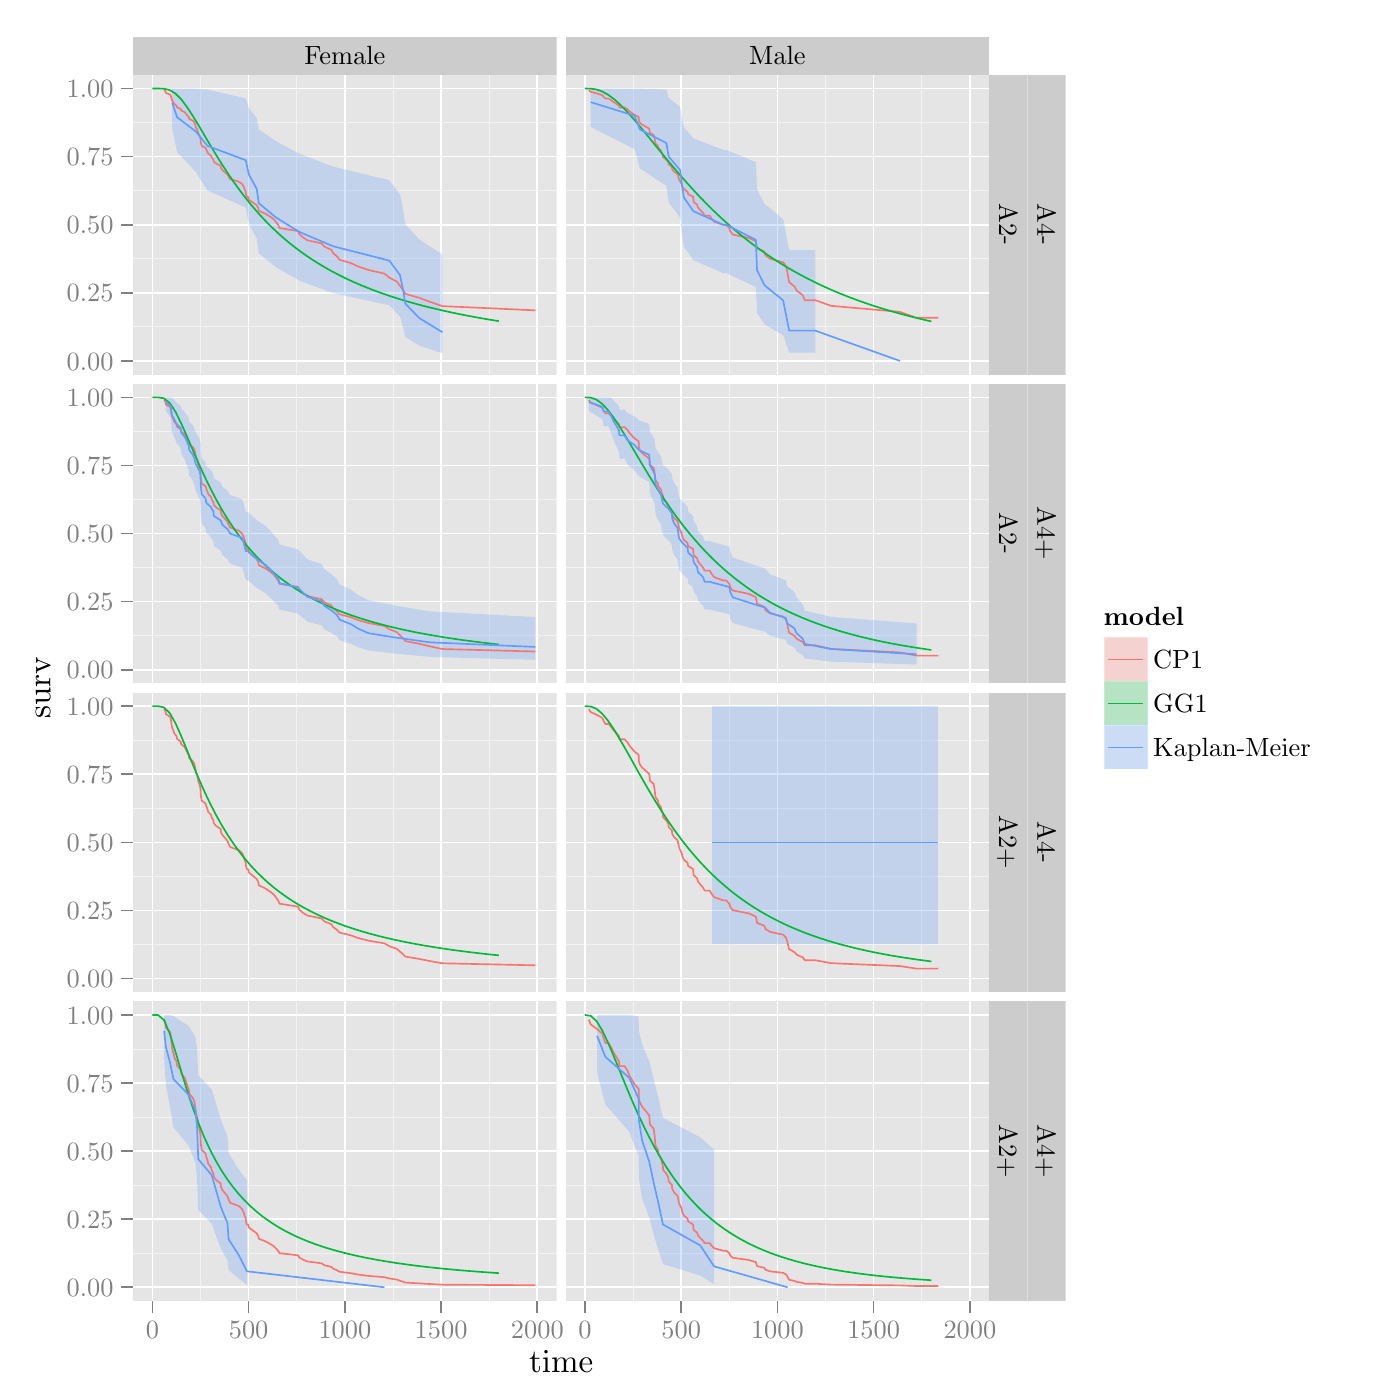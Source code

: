% Created by tikzDevice version 0.8.1 on 2015-01-31 17:59:39
% !TEX encoding = UTF-8 Unicode
\documentclass[11pt]{memoir}
\nonstopmode

\usepackage{tikz}

\usepackage[active,tightpage,psfixbb]{preview}

\PreviewEnvironment{pgfpicture}

\setlength\PreviewBorder{0pt}

\usepackage{amsmath}
\newcommand{\SweaveOpts}[1]{}  % do not interfere with LaTeX
\newcommand{\SweaveInput}[1]{} % because they are not real TeX commands
\newcommand{\Sexpr}[1]{}       % will only be parsed by R


\usepackage{geometry}
\usepackage{amsmath}
\usepackage{lscape}
\geometry{verbose,tmargin=2.5cm,bmargin=2.5cm,lmargin=2.5cm,rmargin=2.5cm}


\begin{document}

\begin{tikzpicture}[x=1pt,y=1pt]
\definecolor{fillColor}{RGB}{255,255,255}
\path[use as bounding box,fill=fillColor,fill opacity=0.00] (0,0) rectangle (505.89,505.89);
\begin{scope}
\path[clip] (  0.00,  0.00) rectangle (505.89,505.89);
\definecolor{drawColor}{RGB}{255,255,255}
\definecolor{fillColor}{RGB}{255,255,255}

\path[draw=drawColor,line width= 0.6pt,line join=round,line cap=round,fill=fillColor] (  0.00,  0.00) rectangle (505.89,505.89);
\end{scope}
\begin{scope}
\path[clip] ( 48.12,478.81) rectangle (201.11,492.64);
\definecolor{fillColor}{gray}{0.80}

\path[fill=fillColor] ( 48.12,478.81) rectangle (201.11,492.64);
\definecolor{drawColor}{RGB}{0,0,0}

\node[text=drawColor,anchor=base,inner sep=0pt, outer sep=0pt, scale=  0.87] at (124.62,482.43) {Female};
\end{scope}
\begin{scope}
\path[clip] (204.42,478.81) rectangle (357.41,492.64);
\definecolor{fillColor}{gray}{0.80}

\path[fill=fillColor] (204.42,478.81) rectangle (357.41,492.64);
\definecolor{drawColor}{RGB}{0,0,0}

\node[text=drawColor,anchor=base,inner sep=0pt, outer sep=0pt, scale=  0.87] at (280.92,482.43) {Male};
\end{scope}
\begin{scope}
\path[clip] ( 48.12,370.54) rectangle (201.11,478.81);
\definecolor{fillColor}{gray}{0.90}

\path[fill=fillColor] ( 48.12,370.54) rectangle (201.11,478.81);
\definecolor{drawColor}{gray}{0.95}

\path[draw=drawColor,line width= 0.3pt,line join=round] ( 48.12,387.76) --
	(201.11,387.76);

\path[draw=drawColor,line width= 0.3pt,line join=round] ( 48.12,412.37) --
	(201.11,412.37);

\path[draw=drawColor,line width= 0.3pt,line join=round] ( 48.12,436.98) --
	(201.11,436.98);

\path[draw=drawColor,line width= 0.3pt,line join=round] ( 48.12,461.58) --
	(201.11,461.58);

\path[draw=drawColor,line width= 0.3pt,line join=round] ( 72.46,370.54) --
	( 72.46,478.81);

\path[draw=drawColor,line width= 0.3pt,line join=round] (107.23,370.54) --
	(107.23,478.81);

\path[draw=drawColor,line width= 0.3pt,line join=round] (142.00,370.54) --
	(142.00,478.81);

\path[draw=drawColor,line width= 0.3pt,line join=round] (176.77,370.54) --
	(176.77,478.81);
\definecolor{drawColor}{RGB}{255,255,255}

\path[draw=drawColor,line width= 0.6pt,line join=round] ( 48.12,375.46) --
	(201.11,375.46);

\path[draw=drawColor,line width= 0.6pt,line join=round] ( 48.12,400.07) --
	(201.11,400.07);

\path[draw=drawColor,line width= 0.6pt,line join=round] ( 48.12,424.67) --
	(201.11,424.67);

\path[draw=drawColor,line width= 0.6pt,line join=round] ( 48.12,449.28) --
	(201.11,449.28);

\path[draw=drawColor,line width= 0.6pt,line join=round] ( 48.12,473.89) --
	(201.11,473.89);

\path[draw=drawColor,line width= 0.6pt,line join=round] ( 55.08,370.54) --
	( 55.08,478.81);

\path[draw=drawColor,line width= 0.6pt,line join=round] ( 89.85,370.54) --
	( 89.85,478.81);

\path[draw=drawColor,line width= 0.6pt,line join=round] (124.62,370.54) --
	(124.62,478.81);

\path[draw=drawColor,line width= 0.6pt,line join=round] (159.39,370.54) --
	(159.39,478.81);

\path[draw=drawColor,line width= 0.6pt,line join=round] (194.16,370.54) --
	(194.16,478.81);
\definecolor{fillColor}{RGB}{97,156,255}

\path[fill=fillColor,fill opacity=0.25] ( 62.24,459.33) --
	( 63.98,450.94) --
	( 70.79,443.68) --
	( 74.97,437.07) --
	( 88.80,430.90) --
	( 89.92,425.08) --
	( 92.77,419.56) --
	( 93.53,414.30) --
	( 99.79,409.28) --
	(108.14,404.49) --
	(120.38,399.92) --
	(140.68,395.59) --
	(144.51,391.50) --
	(145.62,387.67) --
	(146.45,384.14) --
	(151.46,380.96) --
	(159.87,378.25) --
	(159.87,413.90) --
	(151.46,419.36) --
	(146.45,424.96) --
	(145.62,430.43) --
	(144.51,435.71) --
	(140.68,440.79) --
	(120.38,445.68) --
	(108.14,450.35) --
	( 99.79,454.82) --
	( 93.53,459.08) --
	( 92.77,463.10) --
	( 89.92,466.87) --
	( 88.80,470.34) --
	( 74.97,473.48) --
	( 70.79,473.89) --
	( 63.98,473.89) --
	( 62.24,473.89) --
	cycle;
\definecolor{drawColor}{RGB}{248,118,109}

\path[draw=drawColor,line width= 0.6pt,line join=round] ( 59.32,473.35) --
	( 59.81,472.82) --
	( 59.94,472.28) --
	( 61.47,471.72) --
	( 61.75,471.15) --
	( 62.03,470.01) --
	( 62.24,469.44) --
	( 62.66,468.87) --
	( 63.00,468.28) --
	( 63.77,467.70) --
	( 63.98,467.11) --
	( 65.30,466.53) --
	( 65.51,465.94) --
	( 66.76,465.35) --
	( 68.22,463.54) --
	( 68.36,462.93) --
	( 69.61,462.32) --
	( 70.24,461.70) --
	( 70.65,460.45) --
	( 70.79,459.81) --
	( 71.21,459.18) --
	( 71.63,457.88) --
	( 72.25,456.55) --
	( 72.46,455.87) --
	( 72.53,454.51) --
	( 72.88,453.14) --
	( 74.27,452.45) --
	( 74.55,451.75) --
	( 74.97,451.05) --
	( 75.24,450.36) --
	( 76.22,449.65) --
	( 76.50,448.94) --
	( 77.12,448.22) --
	( 77.26,447.48) --
	( 78.16,446.74) --
	( 79.76,445.99) --
	( 79.83,445.22) --
	( 80.32,444.44) --
	( 82.20,442.84) --
	( 82.61,442.00) --
	( 83.17,441.13) --
	( 86.30,440.25) --
	( 87.55,439.35) --
	( 88.04,438.43) --
	( 88.39,437.50) --
	( 88.80,436.57) --
	( 88.87,435.64) --
	( 89.22,434.71) --
	( 89.71,434.71) --
	( 89.92,433.71) --
	( 91.38,432.72) --
	( 92.77,431.71) --
	( 93.32,430.70) --
	( 93.53,429.69) --
	( 95.90,428.67) --
	( 97.57,427.65) --
	( 98.96,426.62) --
	( 99.79,425.57) --
	(100.56,424.53) --
	(100.97,423.47) --
	(107.72,422.40) --
	(108.14,421.30) --
	(109.39,420.19) --
	(110.99,419.08) --
	(116.20,417.95) --
	(117.18,416.78) --
	(119.75,415.61) --
	(120.38,414.43) --
	(121.77,413.24) --
	(122.67,412.04) --
	(126.77,410.82) --
	(129.42,409.59) --
	(133.17,408.32) --
	(138.94,407.01) --
	(140.68,405.56) --
	(143.46,404.11) --
	(144.51,402.64) --
	(145.62,401.18) --
	(146.45,399.72) --
	(151.46,398.27) --
	(155.42,396.80) --
	(159.87,395.27) --
	(193.46,393.75);
\definecolor{drawColor}{RGB}{0,186,56}

\path[draw=drawColor,line width= 0.6pt,line join=round] ( 55.08,473.89) --
	( 57.16,473.89) --
	( 59.25,473.83) --
	( 61.34,473.34) --
	( 63.42,472.06) --
	( 65.51,469.95) --
	( 67.59,467.19) --
	( 69.68,463.99) --
	( 71.77,460.56) --
	( 73.85,457.02) --
	( 75.94,453.49) --
	( 78.03,450.02) --
	( 80.11,446.67) --
	( 82.20,443.45) --
	( 84.28,440.38) --
	( 86.37,437.47) --
	( 88.46,434.72) --
	( 90.54,432.12) --
	( 92.63,429.66) --
	( 94.71,427.35) --
	( 96.80,425.17) --
	( 98.89,423.11) --
	(100.97,421.18) --
	(103.06,419.35) --
	(105.15,417.63) --
	(107.23,416.01) --
	(109.32,414.47) --
	(111.40,413.02) --
	(113.49,411.65) --
	(115.58,410.35) --
	(117.66,409.12) --
	(119.75,407.95) --
	(121.84,406.84) --
	(123.92,405.79) --
	(126.01,404.79) --
	(128.09,403.84) --
	(130.18,402.94) --
	(132.27,402.08) --
	(134.35,401.26) --
	(136.44,400.47) --
	(138.53,399.73) --
	(140.61,399.01) --
	(142.70,398.33) --
	(144.78,397.68) --
	(146.87,397.05) --
	(148.96,396.45) --
	(151.04,395.88) --
	(153.13,395.33) --
	(155.21,394.80) --
	(157.30,394.29) --
	(159.39,393.81) --
	(161.47,393.34) --
	(163.56,392.89) --
	(165.65,392.46) --
	(167.73,392.04) --
	(169.82,391.64) --
	(171.90,391.25) --
	(173.99,390.88) --
	(176.08,390.52) --
	(178.16,390.18) --
	(180.25,389.84);
\definecolor{drawColor}{RGB}{97,156,255}

\path[draw=drawColor,line width= 0.6pt,line join=round] ( 62.24,468.71) --
	( 63.98,463.53) --
	( 70.79,458.35) --
	( 74.97,453.17) --
	( 88.80,447.99) --
	( 89.92,442.81) --
	( 92.77,437.63) --
	( 93.53,432.44) --
	( 99.79,427.26) --
	(108.14,422.08) --
	(120.38,416.90) --
	(140.68,411.72) --
	(144.51,406.54) --
	(145.62,401.36) --
	(146.45,396.18) --
	(151.46,391.00) --
	(159.87,385.82);
\end{scope}
\begin{scope}
\path[clip] ( 48.12,258.96) rectangle (201.11,367.23);
\definecolor{fillColor}{gray}{0.90}

\path[fill=fillColor] ( 48.12,258.96) rectangle (201.11,367.23);
\definecolor{drawColor}{gray}{0.95}

\path[draw=drawColor,line width= 0.3pt,line join=round] ( 48.12,276.18) --
	(201.11,276.18);

\path[draw=drawColor,line width= 0.3pt,line join=round] ( 48.12,300.79) --
	(201.11,300.79);

\path[draw=drawColor,line width= 0.3pt,line join=round] ( 48.12,325.40) --
	(201.11,325.40);

\path[draw=drawColor,line width= 0.3pt,line join=round] ( 48.12,350.00) --
	(201.11,350.00);

\path[draw=drawColor,line width= 0.3pt,line join=round] ( 72.46,258.96) --
	( 72.46,367.23);

\path[draw=drawColor,line width= 0.3pt,line join=round] (107.23,258.96) --
	(107.23,367.23);

\path[draw=drawColor,line width= 0.3pt,line join=round] (142.00,258.96) --
	(142.00,367.23);

\path[draw=drawColor,line width= 0.3pt,line join=round] (176.77,258.96) --
	(176.77,367.23);
\definecolor{drawColor}{RGB}{255,255,255}

\path[draw=drawColor,line width= 0.6pt,line join=round] ( 48.12,263.88) --
	(201.11,263.88);

\path[draw=drawColor,line width= 0.6pt,line join=round] ( 48.12,288.49) --
	(201.11,288.49);

\path[draw=drawColor,line width= 0.6pt,line join=round] ( 48.12,313.09) --
	(201.11,313.09);

\path[draw=drawColor,line width= 0.6pt,line join=round] ( 48.12,337.70) --
	(201.11,337.70);

\path[draw=drawColor,line width= 0.6pt,line join=round] ( 48.12,362.31) --
	(201.11,362.31);

\path[draw=drawColor,line width= 0.6pt,line join=round] ( 55.08,258.96) --
	( 55.08,367.23);

\path[draw=drawColor,line width= 0.6pt,line join=round] ( 89.85,258.96) --
	( 89.85,367.23);

\path[draw=drawColor,line width= 0.6pt,line join=round] (124.62,258.96) --
	(124.62,367.23);

\path[draw=drawColor,line width= 0.6pt,line join=round] (159.39,258.96) --
	(159.39,367.23);

\path[draw=drawColor,line width= 0.6pt,line join=round] (194.16,258.96) --
	(194.16,367.23);
\definecolor{fillColor}{RGB}{97,156,255}

\path[fill=fillColor,fill opacity=0.25] ( 59.81,357.68) --
	( 61.75,354.90) --
	( 62.03,350.13) --
	( 63.00,347.94) --
	( 63.77,345.83) --
	( 65.30,343.77) --
	( 65.51,341.77) --
	( 66.76,339.82) --
	( 68.22,336.00) --
	( 68.36,334.14) --
	( 69.61,332.31) --
	( 70.24,330.50) --
	( 70.65,328.71) --
	( 72.25,325.18) --
	( 72.46,323.45) --
	( 72.53,320.03) --
	( 72.88,316.68) --
	( 74.27,315.02) --
	( 74.55,313.38) --
	( 76.22,311.75) --
	( 77.12,310.13) --
	( 77.26,308.53) --
	( 79.76,306.94) --
	( 80.32,305.37) --
	( 82.20,303.80) --
	( 83.17,302.25) --
	( 87.55,300.71) --
	( 88.04,299.18) --
	( 88.39,297.67) --
	( 88.87,296.17) --
	( 89.71,296.17) --
	( 91.38,294.61) --
	( 93.32,293.06) --
	( 95.90,291.54) --
	( 97.57,290.02) --
	( 98.96,288.53) --
	(100.56,287.04) --
	(100.97,285.58) --
	(107.72,284.13) --
	(109.39,282.70) --
	(110.99,281.29) --
	(116.20,279.90) --
	(117.18,278.52) --
	(119.75,277.17) --
	(121.77,275.85) --
	(122.67,274.55) --
	(126.77,273.27) --
	(129.42,272.03) --
	(133.17,270.82) --
	(143.46,269.65) --
	(155.42,268.52) --
	(193.46,267.45) --
	(193.46,282.92) --
	(155.42,284.96) --
	(143.46,286.98) --
	(133.17,288.95) --
	(129.42,290.90) --
	(126.77,292.82) --
	(122.67,294.72) --
	(121.77,296.58) --
	(119.75,298.43) --
	(117.18,300.26) --
	(116.20,302.06) --
	(110.99,303.85) --
	(109.39,305.61) --
	(107.72,307.36) --
	(100.97,309.10) --
	(100.56,310.81) --
	( 98.96,312.51) --
	( 97.57,314.20) --
	( 95.90,315.87) --
	( 93.32,317.52) --
	( 91.38,319.16) --
	( 89.71,320.79) --
	( 88.87,320.79) --
	( 88.39,322.36) --
	( 88.04,323.92) --
	( 87.55,325.47) --
	( 83.17,327.00) --
	( 82.20,328.53) --
	( 80.32,330.04) --
	( 79.76,331.54) --
	( 77.26,333.02) --
	( 77.12,334.49) --
	( 76.22,335.95) --
	( 74.55,337.40) --
	( 74.27,338.84) --
	( 72.88,340.26) --
	( 72.53,343.05) --
	( 72.46,345.79) --
	( 72.25,347.13) --
	( 70.65,349.76) --
	( 70.24,351.05) --
	( 69.61,352.31) --
	( 68.36,353.55) --
	( 68.22,354.77) --
	( 66.76,357.11) --
	( 65.51,358.23) --
	( 65.30,359.30) --
	( 63.77,360.33) --
	( 63.00,361.29) --
	( 62.03,362.18) --
	( 61.75,362.31) --
	( 59.81,362.31) --
	cycle;
\definecolor{drawColor}{RGB}{248,118,109}

\path[draw=drawColor,line width= 0.6pt,line join=round] ( 59.32,361.45) --
	( 59.81,360.59) --
	( 59.94,359.73) --
	( 61.47,358.84) --
	( 61.75,357.95) --
	( 62.03,356.15) --
	( 62.24,355.25) --
	( 62.66,354.36) --
	( 63.00,353.46) --
	( 63.77,352.55) --
	( 63.98,351.65) --
	( 65.30,350.75) --
	( 65.51,349.85) --
	( 66.76,348.95) --
	( 68.22,346.22) --
	( 68.36,345.30) --
	( 69.61,344.38) --
	( 70.24,343.46) --
	( 70.65,341.61) --
	( 70.79,340.68) --
	( 71.21,339.75) --
	( 71.63,337.87) --
	( 72.25,335.96) --
	( 72.46,335.00) --
	( 72.53,333.08) --
	( 72.88,331.16) --
	( 74.27,330.19) --
	( 74.55,329.23) --
	( 74.97,328.27) --
	( 75.24,327.32) --
	( 76.22,326.36) --
	( 76.50,325.41) --
	( 77.12,324.43) --
	( 77.26,323.45) --
	( 78.16,322.47) --
	( 79.76,321.48) --
	( 79.83,320.48) --
	( 80.32,319.47) --
	( 82.20,317.40) --
	( 82.61,316.33) --
	( 83.17,315.24) --
	( 86.30,314.13) --
	( 87.55,313.01) --
	( 88.04,311.88) --
	( 88.39,310.76) --
	( 88.80,309.63) --
	( 88.87,308.52) --
	( 89.22,307.40) --
	( 89.71,307.40) --
	( 89.92,306.24) --
	( 91.38,305.08) --
	( 92.77,303.92) --
	( 93.32,302.77) --
	( 93.53,301.63) --
	( 95.90,300.50) --
	( 97.57,299.37) --
	( 98.96,298.25) --
	( 99.79,297.13) --
	(100.56,296.03) --
	(100.97,294.92) --
	(107.72,293.81) --
	(108.14,292.69) --
	(109.39,291.59) --
	(110.99,290.49) --
	(116.20,289.38) --
	(117.18,288.27) --
	(119.75,287.17) --
	(120.38,286.07) --
	(121.77,285.00) --
	(122.67,283.93) --
	(126.77,282.87) --
	(129.42,281.81) --
	(133.17,280.75) --
	(138.94,279.68) --
	(140.68,278.53) --
	(143.46,277.42) --
	(144.51,276.32) --
	(145.62,275.26) --
	(146.45,274.24) --
	(151.46,273.26) --
	(155.42,272.31) --
	(159.87,271.36) --
	(193.46,270.46);
\definecolor{drawColor}{RGB}{0,186,56}

\path[draw=drawColor,line width= 0.6pt,line join=round] ( 55.08,362.31) --
	( 57.16,362.30) --
	( 59.25,361.95) --
	( 61.34,360.26) --
	( 63.42,357.06) --
	( 65.51,352.84) --
	( 67.59,348.11) --
	( 69.68,343.24) --
	( 71.77,338.46) --
	( 73.85,333.88) --
	( 75.94,329.57) --
	( 78.03,325.56) --
	( 80.11,321.84) --
	( 82.20,318.40) --
	( 84.28,315.23) --
	( 86.37,312.31) --
	( 88.46,309.62) --
	( 90.54,307.14) --
	( 92.63,304.84) --
	( 94.71,302.72) --
	( 96.80,300.76) --
	( 98.89,298.95) --
	(100.97,297.26) --
	(103.06,295.69) --
	(105.15,294.23) --
	(107.23,292.87) --
	(109.32,291.60) --
	(111.40,290.41) --
	(113.49,289.29) --
	(115.58,288.25) --
	(117.66,287.27) --
	(119.75,286.35) --
	(121.84,285.48) --
	(123.92,284.67) --
	(126.01,283.89) --
	(128.09,283.17) --
	(130.18,282.48) --
	(132.27,281.83) --
	(134.35,281.21) --
	(136.44,280.63) --
	(138.53,280.07) --
	(140.61,279.54) --
	(142.70,279.04) --
	(144.78,278.56) --
	(146.87,278.11) --
	(148.96,277.67) --
	(151.04,277.26) --
	(153.13,276.86) --
	(155.21,276.49) --
	(157.30,276.13) --
	(159.39,275.78) --
	(161.47,275.45) --
	(163.56,275.13) --
	(165.65,274.83) --
	(167.73,274.54) --
	(169.82,274.26) --
	(171.90,273.99) --
	(173.99,273.73) --
	(176.08,273.48) --
	(178.16,273.24) --
	(180.25,273.01);
\definecolor{drawColor}{RGB}{97,156,255}

\path[draw=drawColor,line width= 0.6pt,line join=round] ( 59.81,360.72) --
	( 61.75,359.13) --
	( 62.03,355.96) --
	( 63.00,354.37) --
	( 63.77,352.78) --
	( 65.30,351.19) --
	( 65.51,349.61) --
	( 66.76,348.02) --
	( 68.22,344.84) --
	( 68.36,343.26) --
	( 69.61,341.67) --
	( 70.24,340.08) --
	( 70.65,338.49) --
	( 72.25,335.32) --
	( 72.46,333.73) --
	( 72.53,330.56) --
	( 72.88,327.38) --
	( 74.27,325.79) --
	( 74.55,324.21) --
	( 76.22,322.62) --
	( 77.12,321.03) --
	( 77.26,319.44) --
	( 79.76,317.86) --
	( 80.32,316.27) --
	( 82.20,314.68) --
	( 83.17,313.09) --
	( 87.55,311.51) --
	( 88.04,309.92) --
	( 88.39,308.33) --
	( 88.87,306.74) --
	( 89.71,306.74) --
	( 91.38,305.09) --
	( 93.32,303.45) --
	( 95.90,301.80) --
	( 97.57,300.15) --
	( 98.96,298.50) --
	(100.56,296.85) --
	(100.97,295.20) --
	(107.72,293.55) --
	(109.39,291.91) --
	(110.99,290.26) --
	(116.20,288.61) --
	(117.18,286.96) --
	(119.75,285.31) --
	(121.77,283.66) --
	(122.67,282.01) --
	(126.77,280.37) --
	(129.42,278.72) --
	(133.17,277.07) --
	(143.46,275.42) --
	(155.42,273.77) --
	(193.46,272.12);
\end{scope}
\begin{scope}
\path[clip] ( 48.12,147.38) rectangle (201.11,255.65);
\definecolor{fillColor}{gray}{0.90}

\path[fill=fillColor] ( 48.12,147.38) rectangle (201.11,255.65);
\definecolor{drawColor}{gray}{0.95}

\path[draw=drawColor,line width= 0.3pt,line join=round] ( 48.12,164.60) --
	(201.11,164.60);

\path[draw=drawColor,line width= 0.3pt,line join=round] ( 48.12,189.21) --
	(201.11,189.21);

\path[draw=drawColor,line width= 0.3pt,line join=round] ( 48.12,213.82) --
	(201.11,213.82);

\path[draw=drawColor,line width= 0.3pt,line join=round] ( 48.12,238.42) --
	(201.11,238.42);

\path[draw=drawColor,line width= 0.3pt,line join=round] ( 72.46,147.38) --
	( 72.46,255.65);

\path[draw=drawColor,line width= 0.3pt,line join=round] (107.23,147.38) --
	(107.23,255.65);

\path[draw=drawColor,line width= 0.3pt,line join=round] (142.00,147.38) --
	(142.00,255.65);

\path[draw=drawColor,line width= 0.3pt,line join=round] (176.77,147.38) --
	(176.77,255.65);
\definecolor{drawColor}{RGB}{255,255,255}

\path[draw=drawColor,line width= 0.6pt,line join=round] ( 48.12,152.30) --
	(201.11,152.30);

\path[draw=drawColor,line width= 0.6pt,line join=round] ( 48.12,176.91) --
	(201.11,176.91);

\path[draw=drawColor,line width= 0.6pt,line join=round] ( 48.12,201.51) --
	(201.11,201.51);

\path[draw=drawColor,line width= 0.6pt,line join=round] ( 48.12,226.12) --
	(201.11,226.12);

\path[draw=drawColor,line width= 0.6pt,line join=round] ( 48.12,250.73) --
	(201.11,250.73);

\path[draw=drawColor,line width= 0.6pt,line join=round] ( 55.08,147.38) --
	( 55.08,255.65);

\path[draw=drawColor,line width= 0.6pt,line join=round] ( 89.85,147.38) --
	( 89.85,255.65);

\path[draw=drawColor,line width= 0.6pt,line join=round] (124.62,147.38) --
	(124.62,255.65);

\path[draw=drawColor,line width= 0.6pt,line join=round] (159.39,147.38) --
	(159.39,255.65);

\path[draw=drawColor,line width= 0.6pt,line join=round] (194.16,147.38) --
	(194.16,255.65);
\definecolor{drawColor}{RGB}{248,118,109}

\path[draw=drawColor,line width= 0.6pt,line join=round] ( 59.32,249.77) --
	( 59.81,248.81) --
	( 59.94,247.84) --
	( 61.47,246.86) --
	( 61.75,245.86) --
	( 62.03,243.86) --
	( 62.24,242.87) --
	( 62.66,241.87) --
	( 63.00,240.87) --
	( 63.77,239.88) --
	( 63.98,238.88) --
	( 65.30,237.88) --
	( 65.51,236.89) --
	( 66.76,235.90) --
	( 68.22,232.90) --
	( 68.36,231.90) --
	( 69.61,230.89) --
	( 70.24,229.89) --
	( 70.65,227.87) --
	( 70.79,226.86) --
	( 71.21,225.86) --
	( 71.63,223.82) --
	( 72.25,221.75) --
	( 72.46,220.72) --
	( 72.53,218.65) --
	( 72.88,216.59) --
	( 74.27,215.57) --
	( 74.55,214.54) --
	( 74.97,213.52) --
	( 75.24,212.50) --
	( 76.22,211.49) --
	( 76.50,210.48) --
	( 77.12,209.45) --
	( 77.26,208.41) --
	( 78.16,207.38) --
	( 79.76,206.33) --
	( 79.83,205.29) --
	( 80.32,204.23) --
	( 82.20,202.07) --
	( 82.61,200.96) --
	( 83.17,199.82) --
	( 86.30,198.68) --
	( 87.55,197.53) --
	( 88.04,196.37) --
	( 88.39,195.21) --
	( 88.80,194.06) --
	( 88.87,192.92) --
	( 89.22,191.79) --
	( 89.71,191.79) --
	( 89.92,190.61) --
	( 91.38,189.43) --
	( 92.77,188.27) --
	( 93.32,187.12) --
	( 93.53,185.98) --
	( 95.90,184.85) --
	( 97.57,183.73) --
	( 98.96,182.62) --
	( 99.79,181.52) --
	(100.56,180.43) --
	(100.97,179.35) --
	(107.72,178.27) --
	(108.14,177.19) --
	(109.39,176.12) --
	(110.99,175.07) --
	(116.20,174.01) --
	(117.18,172.95) --
	(119.75,171.91) --
	(120.38,170.88) --
	(121.77,169.88) --
	(122.67,168.89) --
	(126.77,167.91) --
	(129.42,166.94) --
	(133.17,165.97) --
	(138.94,165.01) --
	(140.68,163.98) --
	(143.46,162.99) --
	(144.51,162.02) --
	(145.62,161.10) --
	(146.45,160.22) --
	(151.46,159.39) --
	(155.42,158.59) --
	(159.87,157.80) --
	(193.46,157.07);
\definecolor{drawColor}{RGB}{0,186,56}

\path[draw=drawColor,line width= 0.6pt,line join=round] ( 55.08,250.73) --
	( 57.16,250.72) --
	( 59.25,250.25) --
	( 61.34,248.20) --
	( 63.42,244.53) --
	( 65.51,239.86) --
	( 67.59,234.76) --
	( 69.68,229.61) --
	( 71.77,224.62) --
	( 73.85,219.91) --
	( 75.94,215.52) --
	( 78.03,211.46) --
	( 80.11,207.72) --
	( 82.20,204.30) --
	( 84.28,201.15) --
	( 86.37,198.27) --
	( 88.46,195.62) --
	( 90.54,193.19) --
	( 92.63,190.95) --
	( 94.71,188.89) --
	( 96.80,186.99) --
	( 98.89,185.23) --
	(100.97,183.61) --
	(103.06,182.10) --
	(105.15,180.69) --
	(107.23,179.39) --
	(109.32,178.17) --
	(111.40,177.04) --
	(113.49,175.98) --
	(115.58,174.98) --
	(117.66,174.05) --
	(119.75,173.18) --
	(121.84,172.36) --
	(123.92,171.58) --
	(126.01,170.85) --
	(128.09,170.17) --
	(130.18,169.52) --
	(132.27,168.90) --
	(134.35,168.32) --
	(136.44,167.77) --
	(138.53,167.25) --
	(140.61,166.76) --
	(142.70,166.28) --
	(144.78,165.84) --
	(146.87,165.41) --
	(148.96,165.00) --
	(151.04,164.62) --
	(153.13,164.25) --
	(155.21,163.90) --
	(157.30,163.56) --
	(159.39,163.24) --
	(161.47,162.93) --
	(163.56,162.63) --
	(165.65,162.35) --
	(167.73,162.08) --
	(169.82,161.82) --
	(171.90,161.57) --
	(173.99,161.33) --
	(176.08,161.10) --
	(178.16,160.88) --
	(180.25,160.67);
\end{scope}
\begin{scope}
\path[clip] ( 48.12, 35.80) rectangle (201.11,144.07);
\definecolor{fillColor}{gray}{0.90}

\path[fill=fillColor] ( 48.12, 35.80) rectangle (201.11,144.07);
\definecolor{drawColor}{gray}{0.95}

\path[draw=drawColor,line width= 0.3pt,line join=round] ( 48.12, 53.02) --
	(201.11, 53.02);

\path[draw=drawColor,line width= 0.3pt,line join=round] ( 48.12, 77.63) --
	(201.11, 77.63);

\path[draw=drawColor,line width= 0.3pt,line join=round] ( 48.12,102.23) --
	(201.11,102.23);

\path[draw=drawColor,line width= 0.3pt,line join=round] ( 48.12,126.84) --
	(201.11,126.84);

\path[draw=drawColor,line width= 0.3pt,line join=round] ( 72.46, 35.80) --
	( 72.46,144.07);

\path[draw=drawColor,line width= 0.3pt,line join=round] (107.23, 35.80) --
	(107.23,144.07);

\path[draw=drawColor,line width= 0.3pt,line join=round] (142.00, 35.80) --
	(142.00,144.07);

\path[draw=drawColor,line width= 0.3pt,line join=round] (176.77, 35.80) --
	(176.77,144.07);
\definecolor{drawColor}{RGB}{255,255,255}

\path[draw=drawColor,line width= 0.6pt,line join=round] ( 48.12, 40.72) --
	(201.11, 40.72);

\path[draw=drawColor,line width= 0.6pt,line join=round] ( 48.12, 65.32) --
	(201.11, 65.32);

\path[draw=drawColor,line width= 0.6pt,line join=round] ( 48.12, 89.93) --
	(201.11, 89.93);

\path[draw=drawColor,line width= 0.6pt,line join=round] ( 48.12,114.54) --
	(201.11,114.54);

\path[draw=drawColor,line width= 0.6pt,line join=round] ( 48.12,139.14) --
	(201.11,139.14);

\path[draw=drawColor,line width= 0.6pt,line join=round] ( 55.08, 35.80) --
	( 55.08,144.07);

\path[draw=drawColor,line width= 0.6pt,line join=round] ( 89.85, 35.80) --
	( 89.85,144.07);

\path[draw=drawColor,line width= 0.6pt,line join=round] (124.62, 35.80) --
	(124.62,144.07);

\path[draw=drawColor,line width= 0.6pt,line join=round] (159.39, 35.80) --
	(159.39,144.07);

\path[draw=drawColor,line width= 0.6pt,line join=round] (194.16, 35.80) --
	(194.16,144.07);
\definecolor{fillColor}{RGB}{97,156,255}

\path[fill=fillColor,fill opacity=0.25] ( 59.32,122.97) --
	( 59.94,113.73) --
	( 61.47,105.76) --
	( 62.66, 98.54) --
	( 68.22, 91.84) --
	( 70.65, 85.55) --
	( 71.21, 79.62) --
	( 71.63, 68.69) --
	( 76.50, 63.68) --
	( 78.16, 58.97) --
	( 79.83, 54.58) --
	( 82.20, 50.55) --
	( 82.61, 46.94) --
	( 86.30, 43.87) --
	( 89.22, 41.58) --
	( 89.22, 79.48) --
	( 86.30, 83.28) --
	( 82.61, 89.22) --
	( 82.20, 95.28) --
	( 79.83,101.18) --
	( 78.16,106.84) --
	( 76.50,112.25) --
	( 71.63,117.40) --
	( 71.21,126.89) --
	( 70.65,131.19) --
	( 68.22,135.15) --
	( 62.66,138.69) --
	( 61.47,139.14) --
	( 59.94,139.14) --
	( 59.32,139.14) --
	cycle;
\definecolor{drawColor}{RGB}{248,118,109}

\path[draw=drawColor,line width= 0.6pt,line join=round] ( 59.32,137.61) --
	( 59.81,136.08) --
	( 59.94,134.55) --
	( 61.47,133.00) --
	( 61.75,131.44) --
	( 62.03,128.35) --
	( 62.24,126.82) --
	( 62.66,125.31) --
	( 63.00,123.80) --
	( 63.77,122.30) --
	( 63.98,120.81) --
	( 65.30,119.33) --
	( 65.51,117.87) --
	( 66.76,116.42) --
	( 68.22,112.11) --
	( 68.36,110.69) --
	( 69.61,109.27) --
	( 70.24,107.87) --
	( 70.65,105.09) --
	( 70.79,103.71) --
	( 71.21,102.35) --
	( 71.63, 99.63) --
	( 72.25, 96.91) --
	( 72.46, 95.58) --
	( 72.53, 92.93) --
	( 72.88, 90.36) --
	( 74.27, 89.09) --
	( 74.55, 87.83) --
	( 74.97, 86.60) --
	( 75.24, 85.38) --
	( 76.22, 84.18) --
	( 76.50, 82.99) --
	( 77.12, 81.79) --
	( 77.26, 80.60) --
	( 78.16, 79.43) --
	( 79.76, 78.25) --
	( 79.83, 77.09) --
	( 80.32, 75.93) --
	( 82.20, 73.61) --
	( 82.61, 72.44) --
	( 83.17, 71.26) --
	( 86.30, 70.09) --
	( 87.55, 68.92) --
	( 88.04, 67.76) --
	( 88.39, 66.63) --
	( 88.80, 65.52) --
	( 88.87, 64.45) --
	( 89.22, 63.39) --
	( 89.71, 63.39) --
	( 89.92, 62.31) --
	( 91.38, 61.26) --
	( 92.77, 60.23) --
	( 93.32, 59.24) --
	( 93.53, 58.27) --
	( 95.90, 57.34) --
	( 97.57, 56.43) --
	( 98.96, 55.55) --
	( 99.79, 54.69) --
	(100.56, 53.86) --
	(100.97, 53.06) --
	(107.72, 52.28) --
	(108.14, 51.51) --
	(109.39, 50.78) --
	(110.99, 50.07) --
	(116.20, 49.39) --
	(117.18, 48.72) --
	(119.75, 48.08) --
	(120.38, 47.47) --
	(121.77, 46.89) --
	(122.67, 46.34) --
	(126.77, 45.82) --
	(129.42, 45.32) --
	(133.17, 44.84) --
	(138.94, 44.38) --
	(140.68, 43.92) --
	(143.46, 43.49) --
	(144.51, 43.10) --
	(145.62, 42.75) --
	(146.45, 42.43) --
	(151.46, 42.15) --
	(155.42, 41.90) --
	(159.87, 41.67) --
	(193.46, 41.48);
\definecolor{drawColor}{RGB}{0,186,56}

\path[draw=drawColor,line width= 0.6pt,line join=round] ( 55.08,139.14) --
	( 57.16,139.09) --
	( 59.25,137.30) --
	( 61.34,132.41) --
	( 63.42,125.77) --
	( 65.51,118.68) --
	( 67.59,111.86) --
	( 69.68,105.57) --
	( 71.77, 99.90) --
	( 73.85, 94.84) --
	( 75.94, 90.35) --
	( 78.03, 86.36) --
	( 80.11, 82.82) --
	( 82.20, 79.66) --
	( 84.28, 76.84) --
	( 86.37, 74.31) --
	( 88.46, 72.04) --
	( 90.54, 69.99) --
	( 92.63, 68.14) --
	( 94.71, 66.46) --
	( 96.80, 64.93) --
	( 98.89, 63.54) --
	(100.97, 62.26) --
	(103.06, 61.09) --
	(105.15, 60.01) --
	(107.23, 59.02) --
	(109.32, 58.11) --
	(111.40, 57.26) --
	(113.49, 56.47) --
	(115.58, 55.74) --
	(117.66, 55.06) --
	(119.75, 54.43) --
	(121.84, 53.84) --
	(123.92, 53.29) --
	(126.01, 52.77) --
	(128.09, 52.28) --
	(130.18, 51.82) --
	(132.27, 51.39) --
	(134.35, 50.99) --
	(136.44, 50.61) --
	(138.53, 50.25) --
	(140.61, 49.91) --
	(142.70, 49.58) --
	(144.78, 49.28) --
	(146.87, 48.99) --
	(148.96, 48.71) --
	(151.04, 48.45) --
	(153.13, 48.20) --
	(155.21, 47.97) --
	(157.30, 47.74) --
	(159.39, 47.53) --
	(161.47, 47.32) --
	(163.56, 47.13) --
	(165.65, 46.94) --
	(167.73, 46.76) --
	(169.82, 46.59) --
	(171.90, 46.43) --
	(173.99, 46.27) --
	(176.08, 46.12) --
	(178.16, 45.98) --
	(180.25, 45.84);
\definecolor{drawColor}{RGB}{97,156,255}

\path[draw=drawColor,line width= 0.6pt,line join=round] ( 59.32,133.35) --
	( 59.94,127.56) --
	( 61.47,121.77) --
	( 62.66,115.99) --
	( 68.22,110.20) --
	( 70.65,104.41) --
	( 71.21, 98.62) --
	( 71.63, 87.04) --
	( 76.50, 81.25) --
	( 78.16, 75.46) --
	( 79.83, 69.67) --
	( 82.20, 63.88) --
	( 82.61, 58.09) --
	( 86.30, 52.30) --
	( 89.22, 46.51) --
	(138.94, 40.72);
\end{scope}
\begin{scope}
\path[clip] (204.42,370.54) rectangle (357.41,478.81);
\definecolor{fillColor}{gray}{0.90}

\path[fill=fillColor] (204.42,370.54) rectangle (357.41,478.81);
\definecolor{drawColor}{gray}{0.95}

\path[draw=drawColor,line width= 0.3pt,line join=round] (204.42,387.76) --
	(357.41,387.76);

\path[draw=drawColor,line width= 0.3pt,line join=round] (204.42,412.37) --
	(357.41,412.37);

\path[draw=drawColor,line width= 0.3pt,line join=round] (204.42,436.98) --
	(357.41,436.98);

\path[draw=drawColor,line width= 0.3pt,line join=round] (204.42,461.58) --
	(357.41,461.58);

\path[draw=drawColor,line width= 0.3pt,line join=round] (228.76,370.54) --
	(228.76,478.81);

\path[draw=drawColor,line width= 0.3pt,line join=round] (263.53,370.54) --
	(263.53,478.81);

\path[draw=drawColor,line width= 0.3pt,line join=round] (298.30,370.54) --
	(298.30,478.81);

\path[draw=drawColor,line width= 0.3pt,line join=round] (333.07,370.54) --
	(333.07,478.81);
\definecolor{drawColor}{RGB}{255,255,255}

\path[draw=drawColor,line width= 0.6pt,line join=round] (204.42,375.46) --
	(357.41,375.46);

\path[draw=drawColor,line width= 0.6pt,line join=round] (204.42,400.07) --
	(357.41,400.07);

\path[draw=drawColor,line width= 0.6pt,line join=round] (204.42,424.67) --
	(357.41,424.67);

\path[draw=drawColor,line width= 0.6pt,line join=round] (204.42,449.28) --
	(357.41,449.28);

\path[draw=drawColor,line width= 0.6pt,line join=round] (204.42,473.89) --
	(357.41,473.89);

\path[draw=drawColor,line width= 0.6pt,line join=round] (211.38,370.54) --
	(211.38,478.81);

\path[draw=drawColor,line width= 0.6pt,line join=round] (246.15,370.54) --
	(246.15,478.81);

\path[draw=drawColor,line width= 0.6pt,line join=round] (280.92,370.54) --
	(280.92,478.81);

\path[draw=drawColor,line width= 0.6pt,line join=round] (315.69,370.54) --
	(315.69,478.81);

\path[draw=drawColor,line width= 0.6pt,line join=round] (350.46,370.54) --
	(350.46,478.81);
\definecolor{fillColor}{RGB}{97,156,255}

\path[fill=fillColor,fill opacity=0.25] (213.46,460.02) --
	(229.32,452.00) --
	(231.20,445.06) --
	(240.79,438.71) --
	(241.63,432.78) --
	(245.80,427.18) --
	(246.36,421.84) --
	(247.12,416.75) --
	(250.53,411.88) --
	(261.31,407.21) --
	(262.42,407.21) --
	(273.13,402.12) --
	(273.34,397.32) --
	(273.55,392.82) --
	(276.26,388.63) --
	(283.00,384.79) --
	(285.16,378.45) --
	(294.62,378.45) --
	(294.62,415.53) --
	(285.16,415.53) --
	(283.00,426.73) --
	(276.26,432.22) --
	(273.55,437.48) --
	(273.34,442.50) --
	(273.13,447.25) --
	(262.42,451.74) --
	(261.31,451.74) --
	(250.53,455.93) --
	(247.12,459.92) --
	(246.36,463.71) --
	(245.80,467.25) --
	(241.63,470.54) --
	(240.79,473.49) --
	(231.20,473.89) --
	(229.32,473.89) --
	(213.46,473.89) --
	cycle;
\definecolor{drawColor}{RGB}{248,118,109}

\path[draw=drawColor,line width= 0.6pt,line join=round] (212.77,473.29) --
	(213.46,472.69) --
	(215.76,472.09) --
	(217.64,471.48) --
	(218.12,470.87) --
	(218.75,470.26) --
	(219.86,470.26) --
	(220.90,469.63) --
	(221.67,468.99) --
	(222.71,468.35) --
	(223.69,467.71) --
	(223.83,467.06) --
	(225.70,467.06) --
	(226.75,466.39) --
	(227.37,465.72) --
	(229.32,464.36) --
	(230.78,463.68) --
	(230.85,462.28) --
	(231.20,461.57) --
	(232.03,460.86) --
	(234.60,459.39) --
	(234.74,458.64) --
	(234.81,457.88) --
	(236.20,457.11) --
	(236.62,455.55) --
	(236.69,454.76) --
	(236.90,453.97) --
	(237.73,453.17) --
	(237.94,452.36) --
	(238.85,451.55) --
	(239.12,450.72) --
	(239.54,449.88) --
	(239.61,449.03) --
	(240.79,448.18) --
	(241.49,447.32) --
	(241.63,446.46) --
	(242.81,445.60) --
	(242.88,444.73) --
	(243.57,443.86) --
	(244.83,442.97) --
	(245.10,442.08) --
	(245.31,441.18) --
	(245.80,440.28) --
	(246.36,439.37) --
	(246.56,438.46) --
	(247.12,437.54) --
	(248.44,436.62) --
	(248.65,435.70) --
	(250.46,434.76) --
	(250.53,433.82) --
	(250.67,432.87) --
	(251.92,431.92) --
	(252.20,430.96) --
	(253.03,429.99) --
	(254.01,428.97) --
	(254.63,427.94) --
	(256.44,427.94) --
	(257.14,426.86) --
	(258.04,425.77) --
	(261.31,424.64) --
	(262.42,424.64) --
	(263.53,423.48) --
	(263.88,422.30) --
	(264.78,421.11) --
	(270.56,419.90) --
	(273.13,418.67) --
	(273.34,417.44) --
	(273.55,416.20) --
	(276.26,414.94) --
	(276.54,413.68) --
	(278.21,412.40) --
	(283.00,411.11) --
	(283.98,409.80) --
	(284.39,408.42) --
	(284.60,407.01) --
	(285.16,403.94) --
	(287.04,402.40) --
	(287.94,400.82) --
	(290.10,399.20) --
	(290.79,397.40) --
	(294.62,397.40) --
	(300.32,395.37) --
	(325.21,393.18) --
	(331.20,391.04) --
	(339.05,391.04);
\definecolor{drawColor}{RGB}{0,186,56}

\path[draw=drawColor,line width= 0.6pt,line join=round] (211.38,473.89) --
	(213.46,473.85) --
	(215.55,473.55) --
	(217.64,472.82) --
	(219.72,471.66) --
	(221.81,470.12) --
	(223.89,468.27) --
	(225.98,466.17) --
	(228.07,463.89) --
	(230.15,461.47) --
	(232.24,458.98) --
	(234.33,456.43) --
	(236.41,453.86) --
	(238.50,451.29) --
	(240.58,448.75) --
	(242.67,446.24) --
	(244.76,443.77) --
	(246.84,441.36) --
	(248.93,439.01) --
	(251.02,436.73) --
	(253.10,434.51) --
	(255.19,432.36) --
	(257.27,430.29) --
	(259.36,428.28) --
	(261.45,426.35) --
	(263.53,424.48) --
	(265.62,422.69) --
	(267.71,420.96) --
	(269.79,419.29) --
	(271.88,417.69) --
	(273.96,416.15) --
	(276.05,414.67) --
	(278.14,413.25) --
	(280.22,411.88) --
	(282.31,410.57) --
	(284.39,409.31) --
	(286.48,408.10) --
	(288.57,406.94) --
	(290.65,405.82) --
	(292.74,404.75) --
	(294.83,403.72) --
	(296.91,402.73) --
	(299.00,401.78) --
	(301.08,400.86) --
	(303.17,399.98) --
	(305.26,399.14) --
	(307.34,398.33) --
	(309.43,397.55) --
	(311.52,396.80) --
	(313.60,396.08) --
	(315.69,395.38) --
	(317.77,394.72) --
	(319.86,394.08) --
	(321.95,393.46) --
	(324.03,392.87) --
	(326.12,392.29) --
	(328.21,391.74) --
	(330.29,391.22) --
	(332.38,390.71) --
	(334.46,390.21) --
	(336.55,389.74);
\definecolor{drawColor}{RGB}{97,156,255}

\path[draw=drawColor,line width= 0.6pt,line join=round] (213.46,468.97) --
	(229.32,464.04) --
	(231.20,459.12) --
	(240.79,454.20) --
	(241.63,449.28) --
	(245.80,444.36) --
	(246.36,439.44) --
	(247.12,434.52) --
	(250.53,429.60) --
	(261.31,424.67) --
	(262.42,424.67) --
	(273.13,419.21) --
	(273.34,413.74) --
	(273.55,408.27) --
	(276.26,402.80) --
	(283.00,397.33) --
	(285.16,386.40) --
	(294.62,386.40) --
	(325.21,375.46);
\end{scope}
\begin{scope}
\path[clip] (204.42,258.96) rectangle (357.41,367.23);
\definecolor{fillColor}{gray}{0.90}

\path[fill=fillColor] (204.42,258.96) rectangle (357.41,367.23);
\definecolor{drawColor}{gray}{0.95}

\path[draw=drawColor,line width= 0.3pt,line join=round] (204.42,276.18) --
	(357.41,276.18);

\path[draw=drawColor,line width= 0.3pt,line join=round] (204.42,300.79) --
	(357.41,300.79);

\path[draw=drawColor,line width= 0.3pt,line join=round] (204.42,325.40) --
	(357.41,325.40);

\path[draw=drawColor,line width= 0.3pt,line join=round] (204.42,350.00) --
	(357.41,350.00);

\path[draw=drawColor,line width= 0.3pt,line join=round] (228.76,258.96) --
	(228.76,367.23);

\path[draw=drawColor,line width= 0.3pt,line join=round] (263.53,258.96) --
	(263.53,367.23);

\path[draw=drawColor,line width= 0.3pt,line join=round] (298.30,258.96) --
	(298.30,367.23);

\path[draw=drawColor,line width= 0.3pt,line join=round] (333.07,258.96) --
	(333.07,367.23);
\definecolor{drawColor}{RGB}{255,255,255}

\path[draw=drawColor,line width= 0.6pt,line join=round] (204.42,263.88) --
	(357.41,263.88);

\path[draw=drawColor,line width= 0.6pt,line join=round] (204.42,288.49) --
	(357.41,288.49);

\path[draw=drawColor,line width= 0.6pt,line join=round] (204.42,313.09) --
	(357.41,313.09);

\path[draw=drawColor,line width= 0.6pt,line join=round] (204.42,337.70) --
	(357.41,337.70);

\path[draw=drawColor,line width= 0.6pt,line join=round] (204.42,362.31) --
	(357.41,362.31);

\path[draw=drawColor,line width= 0.6pt,line join=round] (211.38,258.96) --
	(211.38,367.23);

\path[draw=drawColor,line width= 0.6pt,line join=round] (246.15,258.96) --
	(246.15,367.23);

\path[draw=drawColor,line width= 0.6pt,line join=round] (280.92,258.96) --
	(280.92,367.23);

\path[draw=drawColor,line width= 0.6pt,line join=round] (315.69,258.96) --
	(315.69,367.23);

\path[draw=drawColor,line width= 0.6pt,line join=round] (350.46,258.96) --
	(350.46,367.23);
\definecolor{fillColor}{RGB}{97,156,255}

\path[fill=fillColor,fill opacity=0.25] (212.77,357.37) --
	(217.64,354.40) --
	(218.12,351.77) --
	(219.86,351.77) --
	(220.90,349.26) --
	(221.67,346.87) --
	(222.71,344.58) --
	(223.69,342.36) --
	(223.83,340.19) --
	(225.70,340.19) --
	(226.75,338.01) --
	(229.32,335.88) --
	(230.85,333.79) --
	(234.60,331.73) --
	(234.74,329.70) --
	(234.81,327.71) --
	(236.62,323.79) --
	(236.69,321.86) --
	(236.90,319.96) --
	(237.73,318.07) --
	(238.85,316.21) --
	(239.12,314.37) --
	(239.61,312.54) --
	(241.49,310.73) --
	(242.81,308.94) --
	(242.88,307.17) --
	(243.57,305.41) --
	(244.83,303.67) --
	(245.10,301.94) --
	(245.31,300.23) --
	(246.56,298.54) --
	(248.44,296.86) --
	(248.65,295.20) --
	(250.46,293.56) --
	(250.67,291.93) --
	(251.92,290.33) --
	(252.20,288.73) --
	(254.01,287.16) --
	(254.63,285.60) --
	(256.44,285.60) --
	(263.53,283.96) --
	(263.88,282.34) --
	(264.78,280.74) --
	(270.56,279.18) --
	(276.54,277.64) --
	(278.21,276.13) --
	(283.98,274.66) --
	(284.39,273.22) --
	(287.04,271.83) --
	(287.94,270.48) --
	(290.10,269.19) --
	(290.79,267.96) --
	(300.32,266.81) --
	(331.20,265.76) --
	(331.20,280.63) --
	(300.32,282.96) --
	(290.79,285.27) --
	(290.10,287.55) --
	(287.94,289.78) --
	(287.04,291.98) --
	(284.39,294.14) --
	(283.98,296.26) --
	(278.21,298.35) --
	(276.54,300.41) --
	(270.56,302.44) --
	(264.78,304.45) --
	(263.88,306.43) --
	(263.53,308.38) --
	(256.44,310.31) --
	(254.63,310.31) --
	(254.01,312.16) --
	(252.20,313.99) --
	(251.92,315.80) --
	(250.67,317.59) --
	(250.46,319.37) --
	(248.65,321.13) --
	(248.44,322.87) --
	(246.56,324.60) --
	(245.31,326.31) --
	(245.10,328.01) --
	(244.83,329.69) --
	(243.57,331.35) --
	(242.88,333.00) --
	(242.81,334.63) --
	(241.49,336.24) --
	(239.61,337.84) --
	(239.12,339.42) --
	(238.85,340.98) --
	(237.73,342.52) --
	(236.90,344.05) --
	(236.69,345.55) --
	(236.62,347.03) --
	(234.81,349.92) --
	(234.74,351.33) --
	(234.60,352.71) --
	(230.85,354.06) --
	(229.32,355.37) --
	(226.75,356.65) --
	(225.70,357.88) --
	(223.83,357.88) --
	(223.69,359.05) --
	(222.71,360.17) --
	(221.67,361.21) --
	(220.90,362.17) --
	(219.86,362.31) --
	(218.12,362.31) --
	(217.64,362.31) --
	(212.77,362.31) --
	cycle;
\definecolor{drawColor}{RGB}{248,118,109}

\path[draw=drawColor,line width= 0.6pt,line join=round] (212.77,361.35) --
	(213.46,360.39) --
	(215.76,359.43) --
	(217.64,358.47) --
	(218.12,357.50) --
	(218.75,356.54) --
	(219.86,356.54) --
	(220.90,355.55) --
	(221.67,354.55) --
	(222.71,353.56) --
	(223.69,352.56) --
	(223.83,351.56) --
	(225.70,351.56) --
	(226.75,350.54) --
	(227.37,349.52) --
	(229.32,347.45) --
	(230.78,346.43) --
	(230.85,344.33) --
	(231.20,343.27) --
	(232.03,342.22) --
	(234.60,340.07) --
	(234.74,338.97) --
	(234.81,337.87) --
	(236.20,336.77) --
	(236.62,334.54) --
	(236.69,333.42) --
	(236.90,332.31) --
	(237.73,331.19) --
	(237.94,330.08) --
	(238.85,328.95) --
	(239.12,327.81) --
	(239.54,326.68) --
	(239.61,325.53) --
	(240.79,324.38) --
	(241.49,323.24) --
	(241.63,322.10) --
	(242.81,320.97) --
	(242.88,319.84) --
	(243.57,318.71) --
	(244.83,317.57) --
	(245.10,316.44) --
	(245.31,315.30) --
	(245.80,314.17) --
	(246.36,313.04) --
	(246.56,311.92) --
	(247.12,310.80) --
	(248.44,309.69) --
	(248.65,308.58) --
	(250.46,307.47) --
	(250.53,306.36) --
	(250.67,305.26) --
	(251.92,304.16) --
	(252.20,303.06) --
	(253.03,301.97) --
	(254.01,300.83) --
	(254.63,299.70) --
	(256.44,299.70) --
	(257.14,298.52) --
	(258.04,297.35) --
	(261.31,296.14) --
	(262.42,296.14) --
	(263.53,294.93) --
	(263.88,293.71) --
	(264.78,292.50) --
	(270.56,291.29) --
	(273.13,290.09) --
	(273.34,288.89) --
	(273.55,287.72) --
	(276.26,286.54) --
	(276.54,285.40) --
	(278.21,284.25) --
	(283.00,283.11) --
	(283.98,282.00) --
	(284.39,280.83) --
	(284.60,279.69) --
	(285.16,277.29) --
	(287.04,276.14) --
	(287.94,275.01) --
	(290.10,273.89) --
	(290.79,272.70) --
	(294.62,272.70) --
	(300.32,271.42) --
	(325.21,270.14) --
	(331.20,268.97) --
	(339.05,268.97);
\definecolor{drawColor}{RGB}{0,186,56}

\path[draw=drawColor,line width= 0.6pt,line join=round] (211.38,362.31) --
	(213.46,362.20) --
	(215.55,361.46) --
	(217.64,359.91) --
	(219.72,357.65) --
	(221.81,354.87) --
	(223.89,351.72) --
	(225.98,348.35) --
	(228.07,344.86) --
	(230.15,341.33) --
	(232.24,337.82) --
	(234.33,334.36) --
	(236.41,331.00) --
	(238.50,327.74) --
	(240.58,324.61) --
	(242.67,321.60) --
	(244.76,318.73) --
	(246.84,315.99) --
	(248.93,313.38) --
	(251.02,310.91) --
	(253.10,308.56) --
	(255.19,306.33) --
	(257.27,304.22) --
	(259.36,302.22) --
	(261.45,300.32) --
	(263.53,298.53) --
	(265.62,296.84) --
	(267.71,295.24) --
	(269.79,293.72) --
	(271.88,292.28) --
	(273.96,290.92) --
	(276.05,289.64) --
	(278.14,288.42) --
	(280.22,287.27) --
	(282.31,286.18) --
	(284.39,285.14) --
	(286.48,284.16) --
	(288.57,283.24) --
	(290.65,282.36) --
	(292.74,281.52) --
	(294.83,280.73) --
	(296.91,279.98) --
	(299.00,279.26) --
	(301.08,278.59) --
	(303.17,277.94) --
	(305.26,277.33) --
	(307.34,276.75) --
	(309.43,276.20) --
	(311.52,275.68) --
	(313.60,275.18) --
	(315.69,274.70) --
	(317.77,274.25) --
	(319.86,273.82) --
	(321.95,273.41) --
	(324.03,273.02) --
	(326.12,272.64) --
	(328.21,272.29) --
	(330.29,271.95) --
	(332.38,271.63) --
	(334.46,271.32) --
	(336.55,271.02);
\definecolor{drawColor}{RGB}{97,156,255}

\path[draw=drawColor,line width= 0.6pt,line join=round] (212.77,360.61) --
	(217.64,358.91) --
	(218.12,357.22) --
	(219.86,357.22) --
	(220.90,355.49) --
	(221.67,353.76) --
	(222.71,352.03) --
	(223.69,350.30) --
	(223.83,348.57) --
	(225.70,348.57) --
	(226.75,346.81) --
	(229.32,345.04) --
	(230.85,343.28) --
	(234.60,341.52) --
	(234.74,339.75) --
	(234.81,337.99) --
	(236.62,334.46) --
	(236.69,332.69) --
	(236.90,330.93) --
	(237.73,329.16) --
	(238.85,327.40) --
	(239.12,325.64) --
	(239.61,323.87) --
	(241.49,322.11) --
	(242.81,320.34) --
	(242.88,318.58) --
	(243.57,316.81) --
	(244.83,315.05) --
	(245.10,313.28) --
	(245.31,311.52) --
	(246.56,309.76) --
	(248.44,307.99) --
	(248.65,306.23) --
	(250.46,304.46) --
	(250.67,302.70) --
	(251.92,300.93) --
	(252.20,299.17) --
	(254.01,297.40) --
	(254.63,295.64) --
	(256.44,295.64) --
	(263.53,293.77) --
	(263.88,291.90) --
	(264.78,290.04) --
	(270.56,288.17) --
	(276.54,286.30) --
	(278.21,284.43) --
	(283.98,282.56) --
	(284.39,280.69) --
	(287.04,278.83) --
	(287.94,276.96) --
	(290.10,275.09) --
	(290.79,273.22) --
	(300.32,271.35) --
	(331.20,269.48);
\end{scope}
\begin{scope}
\path[clip] (204.42,147.38) rectangle (357.41,255.65);
\definecolor{fillColor}{gray}{0.90}

\path[fill=fillColor] (204.42,147.38) rectangle (357.41,255.65);
\definecolor{drawColor}{gray}{0.95}

\path[draw=drawColor,line width= 0.3pt,line join=round] (204.42,164.60) --
	(357.41,164.60);

\path[draw=drawColor,line width= 0.3pt,line join=round] (204.42,189.21) --
	(357.41,189.21);

\path[draw=drawColor,line width= 0.3pt,line join=round] (204.42,213.82) --
	(357.41,213.82);

\path[draw=drawColor,line width= 0.3pt,line join=round] (204.42,238.42) --
	(357.41,238.42);

\path[draw=drawColor,line width= 0.3pt,line join=round] (228.76,147.38) --
	(228.76,255.65);

\path[draw=drawColor,line width= 0.3pt,line join=round] (263.53,147.38) --
	(263.53,255.65);

\path[draw=drawColor,line width= 0.3pt,line join=round] (298.30,147.38) --
	(298.30,255.65);

\path[draw=drawColor,line width= 0.3pt,line join=round] (333.07,147.38) --
	(333.07,255.65);
\definecolor{drawColor}{RGB}{255,255,255}

\path[draw=drawColor,line width= 0.6pt,line join=round] (204.42,152.30) --
	(357.41,152.30);

\path[draw=drawColor,line width= 0.6pt,line join=round] (204.42,176.91) --
	(357.41,176.91);

\path[draw=drawColor,line width= 0.6pt,line join=round] (204.42,201.51) --
	(357.41,201.51);

\path[draw=drawColor,line width= 0.6pt,line join=round] (204.42,226.12) --
	(357.41,226.12);

\path[draw=drawColor,line width= 0.6pt,line join=round] (204.42,250.73) --
	(357.41,250.73);

\path[draw=drawColor,line width= 0.6pt,line join=round] (211.38,147.38) --
	(211.38,255.65);

\path[draw=drawColor,line width= 0.6pt,line join=round] (246.15,147.38) --
	(246.15,255.65);

\path[draw=drawColor,line width= 0.6pt,line join=round] (280.92,147.38) --
	(280.92,255.65);

\path[draw=drawColor,line width= 0.6pt,line join=round] (315.69,147.38) --
	(315.69,255.65);

\path[draw=drawColor,line width= 0.6pt,line join=round] (350.46,147.38) --
	(350.46,255.65);
\definecolor{fillColor}{RGB}{97,156,255}

\path[fill=fillColor,fill opacity=0.25] (257.14,164.61) --
	(339.05,164.61) --
	(339.05,250.73) --
	(257.14,250.73) --
	cycle;
\definecolor{drawColor}{RGB}{248,118,109}

\path[draw=drawColor,line width= 0.6pt,line join=round] (212.77,249.66) --
	(213.46,248.59) --
	(215.76,247.52) --
	(217.64,246.44) --
	(218.12,245.37) --
	(218.75,244.29) --
	(219.86,244.29) --
	(220.90,243.19) --
	(221.67,242.09) --
	(222.71,241.00) --
	(223.69,239.89) --
	(223.83,238.78) --
	(225.70,238.78) --
	(226.75,237.65) --
	(227.37,236.53) --
	(229.32,234.26) --
	(230.78,233.13) --
	(230.85,230.84) --
	(231.20,229.69) --
	(232.03,228.54) --
	(234.60,226.20) --
	(234.74,225.01) --
	(234.81,223.82) --
	(236.20,222.62) --
	(236.62,220.22) --
	(236.69,219.02) --
	(236.90,217.83) --
	(237.73,216.63) --
	(237.94,215.44) --
	(238.85,214.24) --
	(239.12,213.03) --
	(239.54,211.82) --
	(239.61,210.60) --
	(240.79,209.39) --
	(241.49,208.18) --
	(241.63,206.99) --
	(242.81,205.80) --
	(242.88,204.62) --
	(243.57,203.43) --
	(244.83,202.25) --
	(245.10,201.07) --
	(245.31,199.90) --
	(245.80,198.72) --
	(246.36,197.55) --
	(246.56,196.40) --
	(247.12,195.25) --
	(248.44,194.12) --
	(248.65,192.98) --
	(250.46,191.85) --
	(250.53,190.73) --
	(250.67,189.62) --
	(251.92,188.51) --
	(252.20,187.41) --
	(253.03,186.31) --
	(254.01,185.18) --
	(254.63,184.05) --
	(256.44,184.05) --
	(257.14,182.89) --
	(258.04,181.73) --
	(261.31,180.55) --
	(262.42,180.55) --
	(263.53,179.36) --
	(263.88,178.17) --
	(264.78,177.00) --
	(270.56,175.84) --
	(273.13,174.68) --
	(273.34,173.55) --
	(273.55,172.43) --
	(276.26,171.32) --
	(276.54,170.25) --
	(278.21,169.18) --
	(283.00,168.13) --
	(283.98,167.11) --
	(284.39,166.05) --
	(284.60,165.01) --
	(285.16,162.87) --
	(287.04,161.87) --
	(287.94,160.88) --
	(290.10,159.92) --
	(290.79,158.91) --
	(294.62,158.91) --
	(300.32,157.85) --
	(325.21,156.80) --
	(331.20,155.87) --
	(339.05,155.87);
\definecolor{drawColor}{RGB}{0,186,56}

\path[draw=drawColor,line width= 0.6pt,line join=round] (211.38,250.73) --
	(213.46,250.60) --
	(215.55,249.74) --
	(217.64,247.97) --
	(219.72,245.44) --
	(221.81,242.36) --
	(223.89,238.93) --
	(225.98,235.30) --
	(228.07,231.57) --
	(230.15,227.82) --
	(232.24,224.13) --
	(234.33,220.52) --
	(236.41,217.03) --
	(238.50,213.68) --
	(240.58,210.46) --
	(242.67,207.40) --
	(244.76,204.49) --
	(246.84,201.72) --
	(248.93,199.10) --
	(251.02,196.63) --
	(253.10,194.28) --
	(255.19,192.07) --
	(257.27,189.99) --
	(259.36,188.02) --
	(261.45,186.17) --
	(263.53,184.42) --
	(265.62,182.77) --
	(267.71,181.21) --
	(269.79,179.74) --
	(271.88,178.36) --
	(273.96,177.05) --
	(276.05,175.82) --
	(278.14,174.66) --
	(280.22,173.56) --
	(282.31,172.52) --
	(284.39,171.54) --
	(286.48,170.62) --
	(288.57,169.74) --
	(290.65,168.91) --
	(292.74,168.13) --
	(294.83,167.39) --
	(296.91,166.69) --
	(299.00,166.02) --
	(301.08,165.39) --
	(303.17,164.80) --
	(305.26,164.23) --
	(307.34,163.70) --
	(309.43,163.19) --
	(311.52,162.71) --
	(313.60,162.25) --
	(315.69,161.81) --
	(317.77,161.40) --
	(319.86,161.01) --
	(321.95,160.63) --
	(324.03,160.28) --
	(326.12,159.94) --
	(328.21,159.62) --
	(330.29,159.31) --
	(332.38,159.02) --
	(334.46,158.74) --
	(336.55,158.48);
\definecolor{drawColor}{RGB}{97,156,255}

\path[draw=drawColor,line width= 0.6pt,line join=round] (257.14,201.51) --
	(339.05,201.51);
\end{scope}
\begin{scope}
\path[clip] (204.42, 35.80) rectangle (357.41,144.07);
\definecolor{fillColor}{gray}{0.90}

\path[fill=fillColor] (204.42, 35.80) rectangle (357.41,144.07);
\definecolor{drawColor}{gray}{0.95}

\path[draw=drawColor,line width= 0.3pt,line join=round] (204.42, 53.02) --
	(357.41, 53.02);

\path[draw=drawColor,line width= 0.3pt,line join=round] (204.42, 77.63) --
	(357.41, 77.63);

\path[draw=drawColor,line width= 0.3pt,line join=round] (204.42,102.23) --
	(357.41,102.23);

\path[draw=drawColor,line width= 0.3pt,line join=round] (204.42,126.84) --
	(357.41,126.84);

\path[draw=drawColor,line width= 0.3pt,line join=round] (228.76, 35.80) --
	(228.76,144.07);

\path[draw=drawColor,line width= 0.3pt,line join=round] (263.53, 35.80) --
	(263.53,144.07);

\path[draw=drawColor,line width= 0.3pt,line join=round] (298.30, 35.80) --
	(298.30,144.07);

\path[draw=drawColor,line width= 0.3pt,line join=round] (333.07, 35.80) --
	(333.07,144.07);
\definecolor{drawColor}{RGB}{255,255,255}

\path[draw=drawColor,line width= 0.6pt,line join=round] (204.42, 40.72) --
	(357.41, 40.72);

\path[draw=drawColor,line width= 0.6pt,line join=round] (204.42, 65.32) --
	(357.41, 65.32);

\path[draw=drawColor,line width= 0.6pt,line join=round] (204.42, 89.93) --
	(357.41, 89.93);

\path[draw=drawColor,line width= 0.6pt,line join=round] (204.42,114.54) --
	(357.41,114.54);

\path[draw=drawColor,line width= 0.6pt,line join=round] (204.42,139.14) --
	(357.41,139.14);

\path[draw=drawColor,line width= 0.6pt,line join=round] (211.38, 35.80) --
	(211.38,144.07);

\path[draw=drawColor,line width= 0.6pt,line join=round] (246.15, 35.80) --
	(246.15,144.07);

\path[draw=drawColor,line width= 0.6pt,line join=round] (280.92, 35.80) --
	(280.92,144.07);

\path[draw=drawColor,line width= 0.6pt,line join=round] (315.69, 35.80) --
	(315.69,144.07);

\path[draw=drawColor,line width= 0.6pt,line join=round] (350.46, 35.80) --
	(350.46,144.07);
\definecolor{fillColor}{RGB}{97,156,255}

\path[fill=fillColor,fill opacity=0.25] (215.76,118.38) --
	(218.75,106.77) --
	(227.37, 96.93) --
	(230.78, 88.14) --
	(230.85, 80.13) --
	(232.03, 72.76) --
	(234.60, 65.97) --
	(236.20, 59.75) --
	(237.94, 54.12) --
	(239.54, 49.14) --
	(253.03, 44.95) --
	(258.04, 41.87) --
	(258.04, 90.49) --
	(253.03, 94.90) --
	(239.54,102.00) --
	(237.94,109.16) --
	(236.20,116.01) --
	(234.60,122.44) --
	(232.03,128.38) --
	(230.85,133.81) --
	(230.78,138.62) --
	(227.37,139.14) --
	(218.75,139.14) --
	(215.76,139.14) --
	cycle;
\definecolor{drawColor}{RGB}{248,118,109}

\path[draw=drawColor,line width= 0.6pt,line join=round] (212.77,137.43) --
	(213.46,135.73) --
	(215.76,134.04) --
	(217.64,132.35) --
	(218.12,130.67) --
	(218.75,129.01) --
	(219.86,129.01) --
	(220.90,127.32) --
	(221.67,125.64) --
	(222.71,123.98) --
	(223.69,122.31) --
	(223.83,120.66) --
	(225.70,120.66) --
	(226.75,118.99) --
	(227.37,117.34) --
	(229.32,114.05) --
	(230.78,112.44) --
	(230.85,109.20) --
	(231.20,107.59) --
	(232.03,106.00) --
	(234.60,102.81) --
	(234.74,101.21) --
	(234.81, 99.62) --
	(236.20, 98.05) --
	(236.62, 94.93) --
	(236.69, 93.41) --
	(236.90, 91.90) --
	(237.73, 90.41) --
	(237.94, 88.94) --
	(238.85, 87.46) --
	(239.12, 86.01) --
	(239.54, 84.57) --
	(239.61, 83.14) --
	(240.79, 81.72) --
	(241.49, 80.34) --
	(241.63, 78.99) --
	(242.81, 77.66) --
	(242.88, 76.36) --
	(243.57, 75.07) --
	(244.83, 73.80) --
	(245.10, 72.55) --
	(245.31, 71.33) --
	(245.80, 70.13) --
	(246.36, 68.95) --
	(246.56, 67.80) --
	(247.12, 66.67) --
	(248.44, 65.58) --
	(248.65, 64.51) --
	(250.46, 63.45) --
	(250.53, 62.42) --
	(250.67, 61.42) --
	(251.92, 60.45) --
	(252.20, 59.49) --
	(253.03, 58.55) --
	(254.01, 57.61) --
	(254.63, 56.69) --
	(256.44, 56.69) --
	(257.14, 55.76) --
	(258.04, 54.85) --
	(261.31, 53.95) --
	(262.42, 53.95) --
	(263.53, 53.07) --
	(263.88, 52.21) --
	(264.78, 51.39) --
	(270.56, 50.59) --
	(273.13, 49.82) --
	(273.34, 49.09) --
	(273.55, 48.39) --
	(276.26, 47.73) --
	(276.54, 47.10) --
	(278.21, 46.50) --
	(283.00, 45.94) --
	(283.98, 45.40) --
	(284.39, 44.88) --
	(284.60, 44.38) --
	(285.16, 43.44) --
	(287.04, 43.04) --
	(287.94, 42.67) --
	(290.10, 42.33) --
	(290.79, 42.00) --
	(294.62, 42.00) --
	(300.32, 41.69) --
	(325.21, 41.41) --
	(331.20, 41.19) --
	(339.05, 41.19);
\definecolor{drawColor}{RGB}{0,186,56}

\path[draw=drawColor,line width= 0.6pt,line join=round] (211.38,139.14) --
	(213.46,138.80) --
	(215.55,136.91) --
	(217.64,133.50) --
	(219.72,129.11) --
	(221.81,124.19) --
	(223.89,119.06) --
	(225.98,113.94) --
	(228.07,108.96) --
	(230.15,104.20) --
	(232.24, 99.69) --
	(234.33, 95.47) --
	(236.41, 91.53) --
	(238.50, 87.86) --
	(240.58, 84.47) --
	(242.67, 81.33) --
	(244.76, 78.43) --
	(246.84, 75.75) --
	(248.93, 73.28) --
	(251.02, 71.01) --
	(253.10, 68.90) --
	(255.19, 66.96) --
	(257.27, 65.17) --
	(259.36, 63.52) --
	(261.45, 61.99) --
	(263.53, 60.58) --
	(265.62, 59.28) --
	(267.71, 58.07) --
	(269.79, 56.95) --
	(271.88, 55.91) --
	(273.96, 54.95) --
	(276.05, 54.06) --
	(278.14, 53.23) --
	(280.22, 52.46) --
	(282.31, 51.74) --
	(284.39, 51.08) --
	(286.48, 50.46) --
	(288.57, 49.88) --
	(290.65, 49.34) --
	(292.74, 48.84) --
	(294.83, 48.37) --
	(296.91, 47.93) --
	(299.00, 47.52) --
	(301.08, 47.14) --
	(303.17, 46.78) --
	(305.26, 46.44) --
	(307.34, 46.13) --
	(309.43, 45.83) --
	(311.52, 45.56) --
	(313.60, 45.30) --
	(315.69, 45.05) --
	(317.77, 44.82) --
	(319.86, 44.61) --
	(321.95, 44.41) --
	(324.03, 44.22) --
	(326.12, 44.04) --
	(328.21, 43.87) --
	(330.29, 43.71) --
	(332.38, 43.56) --
	(334.46, 43.42) --
	(336.55, 43.28);
\definecolor{drawColor}{RGB}{97,156,255}

\path[draw=drawColor,line width= 0.6pt,line join=round] (215.76,131.57) --
	(218.75,124.00) --
	(227.37,116.43) --
	(230.78,108.86) --
	(230.85,101.29) --
	(232.03, 93.72) --
	(234.60, 86.15) --
	(236.20, 78.57) --
	(237.94, 71.00) --
	(239.54, 63.43) --
	(253.03, 55.86) --
	(258.04, 48.29) --
	(284.60, 40.72);
\end{scope}
\begin{scope}
\path[clip] (  0.00,  0.00) rectangle (505.89,505.89);
\definecolor{drawColor}{gray}{0.50}

\node[text=drawColor,anchor=base east,inner sep=0pt, outer sep=0pt, scale=  0.87] at ( 41.01,372.17) {0.00};

\node[text=drawColor,anchor=base east,inner sep=0pt, outer sep=0pt, scale=  0.87] at ( 41.01,396.78) {0.25};

\node[text=drawColor,anchor=base east,inner sep=0pt, outer sep=0pt, scale=  0.87] at ( 41.01,421.38) {0.50};

\node[text=drawColor,anchor=base east,inner sep=0pt, outer sep=0pt, scale=  0.87] at ( 41.01,445.99) {0.75};

\node[text=drawColor,anchor=base east,inner sep=0pt, outer sep=0pt, scale=  0.87] at ( 41.01,470.60) {1.00};
\end{scope}
\begin{scope}
\path[clip] (  0.00,  0.00) rectangle (505.89,505.89);
\definecolor{drawColor}{gray}{0.50}

\path[draw=drawColor,line width= 0.6pt,line join=round] ( 43.85,375.46) --
	( 48.12,375.46);

\path[draw=drawColor,line width= 0.6pt,line join=round] ( 43.85,400.07) --
	( 48.12,400.07);

\path[draw=drawColor,line width= 0.6pt,line join=round] ( 43.85,424.67) --
	( 48.12,424.67);

\path[draw=drawColor,line width= 0.6pt,line join=round] ( 43.85,449.28) --
	( 48.12,449.28);

\path[draw=drawColor,line width= 0.6pt,line join=round] ( 43.85,473.89) --
	( 48.12,473.89);
\end{scope}
\begin{scope}
\path[clip] (  0.00,  0.00) rectangle (505.89,505.89);
\definecolor{drawColor}{gray}{0.50}

\node[text=drawColor,anchor=base east,inner sep=0pt, outer sep=0pt, scale=  0.87] at ( 41.01,260.59) {0.00};

\node[text=drawColor,anchor=base east,inner sep=0pt, outer sep=0pt, scale=  0.87] at ( 41.01,285.20) {0.25};

\node[text=drawColor,anchor=base east,inner sep=0pt, outer sep=0pt, scale=  0.87] at ( 41.01,309.80) {0.50};

\node[text=drawColor,anchor=base east,inner sep=0pt, outer sep=0pt, scale=  0.87] at ( 41.01,334.41) {0.75};

\node[text=drawColor,anchor=base east,inner sep=0pt, outer sep=0pt, scale=  0.87] at ( 41.01,359.02) {1.00};
\end{scope}
\begin{scope}
\path[clip] (  0.00,  0.00) rectangle (505.89,505.89);
\definecolor{drawColor}{gray}{0.50}

\path[draw=drawColor,line width= 0.6pt,line join=round] ( 43.85,263.88) --
	( 48.12,263.88);

\path[draw=drawColor,line width= 0.6pt,line join=round] ( 43.85,288.49) --
	( 48.12,288.49);

\path[draw=drawColor,line width= 0.6pt,line join=round] ( 43.85,313.09) --
	( 48.12,313.09);

\path[draw=drawColor,line width= 0.6pt,line join=round] ( 43.85,337.70) --
	( 48.12,337.70);

\path[draw=drawColor,line width= 0.6pt,line join=round] ( 43.85,362.31) --
	( 48.12,362.31);
\end{scope}
\begin{scope}
\path[clip] (  0.00,  0.00) rectangle (505.89,505.89);
\definecolor{drawColor}{gray}{0.50}

\node[text=drawColor,anchor=base east,inner sep=0pt, outer sep=0pt, scale=  0.87] at ( 41.01,149.01) {0.00};

\node[text=drawColor,anchor=base east,inner sep=0pt, outer sep=0pt, scale=  0.87] at ( 41.01,173.61) {0.25};

\node[text=drawColor,anchor=base east,inner sep=0pt, outer sep=0pt, scale=  0.87] at ( 41.01,198.22) {0.50};

\node[text=drawColor,anchor=base east,inner sep=0pt, outer sep=0pt, scale=  0.87] at ( 41.01,222.83) {0.75};

\node[text=drawColor,anchor=base east,inner sep=0pt, outer sep=0pt, scale=  0.87] at ( 41.01,247.43) {1.00};
\end{scope}
\begin{scope}
\path[clip] (  0.00,  0.00) rectangle (505.89,505.89);
\definecolor{drawColor}{gray}{0.50}

\path[draw=drawColor,line width= 0.6pt,line join=round] ( 43.85,152.30) --
	( 48.12,152.30);

\path[draw=drawColor,line width= 0.6pt,line join=round] ( 43.85,176.91) --
	( 48.12,176.91);

\path[draw=drawColor,line width= 0.6pt,line join=round] ( 43.85,201.51) --
	( 48.12,201.51);

\path[draw=drawColor,line width= 0.6pt,line join=round] ( 43.85,226.12) --
	( 48.12,226.12);

\path[draw=drawColor,line width= 0.6pt,line join=round] ( 43.85,250.73) --
	( 48.12,250.73);
\end{scope}
\begin{scope}
\path[clip] (  0.00,  0.00) rectangle (505.89,505.89);
\definecolor{drawColor}{gray}{0.50}

\node[text=drawColor,anchor=base east,inner sep=0pt, outer sep=0pt, scale=  0.87] at ( 41.01, 37.43) {0.00};

\node[text=drawColor,anchor=base east,inner sep=0pt, outer sep=0pt, scale=  0.87] at ( 41.01, 62.03) {0.25};

\node[text=drawColor,anchor=base east,inner sep=0pt, outer sep=0pt, scale=  0.87] at ( 41.01, 86.64) {0.50};

\node[text=drawColor,anchor=base east,inner sep=0pt, outer sep=0pt, scale=  0.87] at ( 41.01,111.25) {0.75};

\node[text=drawColor,anchor=base east,inner sep=0pt, outer sep=0pt, scale=  0.87] at ( 41.01,135.85) {1.00};
\end{scope}
\begin{scope}
\path[clip] (  0.00,  0.00) rectangle (505.89,505.89);
\definecolor{drawColor}{gray}{0.50}

\path[draw=drawColor,line width= 0.6pt,line join=round] ( 43.85, 40.72) --
	( 48.12, 40.72);

\path[draw=drawColor,line width= 0.6pt,line join=round] ( 43.85, 65.32) --
	( 48.12, 65.32);

\path[draw=drawColor,line width= 0.6pt,line join=round] ( 43.85, 89.93) --
	( 48.12, 89.93);

\path[draw=drawColor,line width= 0.6pt,line join=round] ( 43.85,114.54) --
	( 48.12,114.54);

\path[draw=drawColor,line width= 0.6pt,line join=round] ( 43.85,139.14) --
	( 48.12,139.14);
\end{scope}
\begin{scope}
\path[clip] (357.41,370.54) rectangle (371.24,478.81);
\definecolor{fillColor}{gray}{0.80}

\path[fill=fillColor] (357.41,370.54) rectangle (371.24,478.81);
\definecolor{drawColor}{RGB}{0,0,0}

\node[text=drawColor,rotate=270.00,anchor=base,inner sep=0pt, outer sep=0pt, scale=  0.87] at (361.04,424.67) {A2-};
\end{scope}
\begin{scope}
\path[clip] (357.41,258.96) rectangle (371.24,367.23);
\definecolor{fillColor}{gray}{0.80}

\path[fill=fillColor] (357.41,258.96) rectangle (371.24,367.23);
\definecolor{drawColor}{RGB}{0,0,0}

\node[text=drawColor,rotate=270.00,anchor=base,inner sep=0pt, outer sep=0pt, scale=  0.87] at (361.04,313.09) {A2-};
\end{scope}
\begin{scope}
\path[clip] (357.41,147.38) rectangle (371.24,255.65);
\definecolor{fillColor}{gray}{0.80}

\path[fill=fillColor] (357.41,147.38) rectangle (371.24,255.65);
\definecolor{drawColor}{RGB}{0,0,0}

\node[text=drawColor,rotate=270.00,anchor=base,inner sep=0pt, outer sep=0pt, scale=  0.87] at (361.04,201.51) {A2+};
\end{scope}
\begin{scope}
\path[clip] (357.41, 35.80) rectangle (371.24,144.07);
\definecolor{fillColor}{gray}{0.80}

\path[fill=fillColor] (357.41, 35.80) rectangle (371.24,144.07);
\definecolor{drawColor}{RGB}{0,0,0}

\node[text=drawColor,rotate=270.00,anchor=base,inner sep=0pt, outer sep=0pt, scale=  0.87] at (361.04, 89.93) {A2+};
\end{scope}
\begin{scope}
\path[clip] (371.24,370.54) rectangle (385.08,478.81);
\definecolor{fillColor}{gray}{0.80}

\path[fill=fillColor] (371.24,370.54) rectangle (385.08,478.81);
\definecolor{drawColor}{RGB}{0,0,0}

\node[text=drawColor,rotate=270.00,anchor=base,inner sep=0pt, outer sep=0pt, scale=  0.87] at (374.87,424.67) {A4-};
\end{scope}
\begin{scope}
\path[clip] (371.24,258.96) rectangle (385.08,367.23);
\definecolor{fillColor}{gray}{0.80}

\path[fill=fillColor] (371.24,258.96) rectangle (385.08,367.23);
\definecolor{drawColor}{RGB}{0,0,0}

\node[text=drawColor,rotate=270.00,anchor=base,inner sep=0pt, outer sep=0pt, scale=  0.87] at (374.87,313.09) {A4+};
\end{scope}
\begin{scope}
\path[clip] (371.24,147.38) rectangle (385.08,255.65);
\definecolor{fillColor}{gray}{0.80}

\path[fill=fillColor] (371.24,147.38) rectangle (385.08,255.65);
\definecolor{drawColor}{RGB}{0,0,0}

\node[text=drawColor,rotate=270.00,anchor=base,inner sep=0pt, outer sep=0pt, scale=  0.87] at (374.87,201.51) {A4-};
\end{scope}
\begin{scope}
\path[clip] (371.24, 35.80) rectangle (385.08,144.07);
\definecolor{fillColor}{gray}{0.80}

\path[fill=fillColor] (371.24, 35.80) rectangle (385.08,144.07);
\definecolor{drawColor}{RGB}{0,0,0}

\node[text=drawColor,rotate=270.00,anchor=base,inner sep=0pt, outer sep=0pt, scale=  0.87] at (374.87, 89.93) {A4+};
\end{scope}
\begin{scope}
\path[clip] (  0.00,  0.00) rectangle (505.89,505.89);
\definecolor{drawColor}{gray}{0.50}

\path[draw=drawColor,line width= 0.6pt,line join=round] ( 55.08, 31.53) --
	( 55.08, 35.80);

\path[draw=drawColor,line width= 0.6pt,line join=round] ( 89.85, 31.53) --
	( 89.85, 35.80);

\path[draw=drawColor,line width= 0.6pt,line join=round] (124.62, 31.53) --
	(124.62, 35.80);

\path[draw=drawColor,line width= 0.6pt,line join=round] (159.39, 31.53) --
	(159.39, 35.80);

\path[draw=drawColor,line width= 0.6pt,line join=round] (194.16, 31.53) --
	(194.16, 35.80);
\end{scope}
\begin{scope}
\path[clip] (  0.00,  0.00) rectangle (505.89,505.89);
\definecolor{drawColor}{gray}{0.50}

\node[text=drawColor,anchor=base,inner sep=0pt, outer sep=0pt, scale=  0.87] at ( 55.08, 22.10) {0};

\node[text=drawColor,anchor=base,inner sep=0pt, outer sep=0pt, scale=  0.87] at ( 89.85, 22.10) {500};

\node[text=drawColor,anchor=base,inner sep=0pt, outer sep=0pt, scale=  0.87] at (124.62, 22.10) {1000};

\node[text=drawColor,anchor=base,inner sep=0pt, outer sep=0pt, scale=  0.87] at (159.39, 22.10) {1500};

\node[text=drawColor,anchor=base,inner sep=0pt, outer sep=0pt, scale=  0.87] at (194.16, 22.10) {2000};
\end{scope}
\begin{scope}
\path[clip] (  0.00,  0.00) rectangle (505.89,505.89);
\definecolor{drawColor}{gray}{0.50}

\path[draw=drawColor,line width= 0.6pt,line join=round] (211.38, 31.53) --
	(211.38, 35.80);

\path[draw=drawColor,line width= 0.6pt,line join=round] (246.15, 31.53) --
	(246.15, 35.80);

\path[draw=drawColor,line width= 0.6pt,line join=round] (280.92, 31.53) --
	(280.92, 35.80);

\path[draw=drawColor,line width= 0.6pt,line join=round] (315.69, 31.53) --
	(315.69, 35.80);

\path[draw=drawColor,line width= 0.6pt,line join=round] (350.46, 31.53) --
	(350.46, 35.80);
\end{scope}
\begin{scope}
\path[clip] (  0.00,  0.00) rectangle (505.89,505.89);
\definecolor{drawColor}{gray}{0.50}

\node[text=drawColor,anchor=base,inner sep=0pt, outer sep=0pt, scale=  0.87] at (211.38, 22.10) {0};

\node[text=drawColor,anchor=base,inner sep=0pt, outer sep=0pt, scale=  0.87] at (246.15, 22.10) {500};

\node[text=drawColor,anchor=base,inner sep=0pt, outer sep=0pt, scale=  0.87] at (280.92, 22.10) {1000};

\node[text=drawColor,anchor=base,inner sep=0pt, outer sep=0pt, scale=  0.87] at (315.69, 22.10) {1500};

\node[text=drawColor,anchor=base,inner sep=0pt, outer sep=0pt, scale=  0.87] at (350.46, 22.10) {2000};
\end{scope}
\begin{scope}
\path[clip] (  0.00,  0.00) rectangle (505.89,505.89);
\definecolor{drawColor}{RGB}{0,0,0}

\node[text=drawColor,anchor=base,inner sep=0pt, outer sep=0pt, scale=  1.09] at (202.77,  9.94) {time};
\end{scope}
\begin{scope}
\path[clip] (  0.00,  0.00) rectangle (505.89,505.89);
\definecolor{drawColor}{RGB}{0,0,0}

\node[text=drawColor,rotate= 90.00,anchor=base,inner sep=0pt, outer sep=0pt, scale=  1.09] at ( 18.16,257.30) {surv};
\end{scope}
\begin{scope}
\path[clip] (  0.00,  0.00) rectangle (505.89,505.89);
\definecolor{fillColor}{RGB}{255,255,255}

\path[fill=fillColor] (394.55,223.59) rectangle (483.17,291.01);
\end{scope}
\begin{scope}
\path[clip] (  0.00,  0.00) rectangle (505.89,505.89);
\definecolor{drawColor}{RGB}{0,0,0}

\node[text=drawColor,anchor=base west,inner sep=0pt, outer sep=0pt, scale=  0.87] at (398.81,279.84) {\bfseries model};
\end{scope}
\begin{scope}
\path[clip] (  0.00,  0.00) rectangle (505.89,505.89);
\definecolor{drawColor}{RGB}{255,255,255}
\definecolor{fillColor}{gray}{0.95}

\path[draw=drawColor,line width= 0.6pt,line join=round,line cap=round,fill=fillColor] (398.81,259.66) rectangle (414.71,275.56);
\end{scope}
\begin{scope}
\path[clip] (  0.00,  0.00) rectangle (505.89,505.89);
\definecolor{fillColor}{RGB}{248,118,109}

\path[fill=fillColor,fill opacity=0.25] (398.81,259.66) rectangle (414.71,275.56);

\path[] (398.81,259.66) --
	(414.71,275.56);
\end{scope}
\begin{scope}
\path[clip] (  0.00,  0.00) rectangle (505.89,505.89);
\definecolor{drawColor}{RGB}{248,118,109}

\path[draw=drawColor,line width= 0.6pt,line join=round] (400.40,267.61) -- (413.12,267.61);
\end{scope}
\begin{scope}
\path[clip] (  0.00,  0.00) rectangle (505.89,505.89);
\definecolor{drawColor}{RGB}{255,255,255}
\definecolor{fillColor}{gray}{0.95}

\path[draw=drawColor,line width= 0.6pt,line join=round,line cap=round,fill=fillColor] (398.81,243.76) rectangle (414.71,259.66);
\end{scope}
\begin{scope}
\path[clip] (  0.00,  0.00) rectangle (505.89,505.89);
\definecolor{fillColor}{RGB}{0,186,56}

\path[fill=fillColor,fill opacity=0.25] (398.81,243.76) rectangle (414.71,259.66);

\path[] (398.81,243.76) --
	(414.71,259.66);
\end{scope}
\begin{scope}
\path[clip] (  0.00,  0.00) rectangle (505.89,505.89);
\definecolor{drawColor}{RGB}{0,186,56}

\path[draw=drawColor,line width= 0.6pt,line join=round] (400.40,251.71) -- (413.12,251.71);
\end{scope}
\begin{scope}
\path[clip] (  0.00,  0.00) rectangle (505.89,505.89);
\definecolor{drawColor}{RGB}{255,255,255}
\definecolor{fillColor}{gray}{0.95}

\path[draw=drawColor,line width= 0.6pt,line join=round,line cap=round,fill=fillColor] (398.81,227.86) rectangle (414.71,243.76);
\end{scope}
\begin{scope}
\path[clip] (  0.00,  0.00) rectangle (505.89,505.89);
\definecolor{fillColor}{RGB}{97,156,255}

\path[fill=fillColor,fill opacity=0.25] (398.81,227.86) rectangle (414.71,243.76);

\path[] (398.81,227.86) --
	(414.71,243.76);
\end{scope}
\begin{scope}
\path[clip] (  0.00,  0.00) rectangle (505.89,505.89);
\definecolor{drawColor}{RGB}{97,156,255}

\path[draw=drawColor,line width= 0.6pt,line join=round] (400.40,235.81) -- (413.12,235.81);
\end{scope}
\begin{scope}
\path[clip] (  0.00,  0.00) rectangle (505.89,505.89);
\definecolor{drawColor}{RGB}{0,0,0}

\node[text=drawColor,anchor=base west,inner sep=0pt, outer sep=0pt, scale=  0.87] at (416.70,264.32) {CP1};
\end{scope}
\begin{scope}
\path[clip] (  0.00,  0.00) rectangle (505.89,505.89);
\definecolor{drawColor}{RGB}{0,0,0}

\node[text=drawColor,anchor=base west,inner sep=0pt, outer sep=0pt, scale=  0.87] at (416.70,248.42) {GG1};
\end{scope}
\begin{scope}
\path[clip] (  0.00,  0.00) rectangle (505.89,505.89);
\definecolor{drawColor}{RGB}{0,0,0}

\node[text=drawColor,anchor=base west,inner sep=0pt, outer sep=0pt, scale=  0.87] at (416.70,232.52) {Kaplan-Meier};
\end{scope}
\end{tikzpicture}

\end{document}
